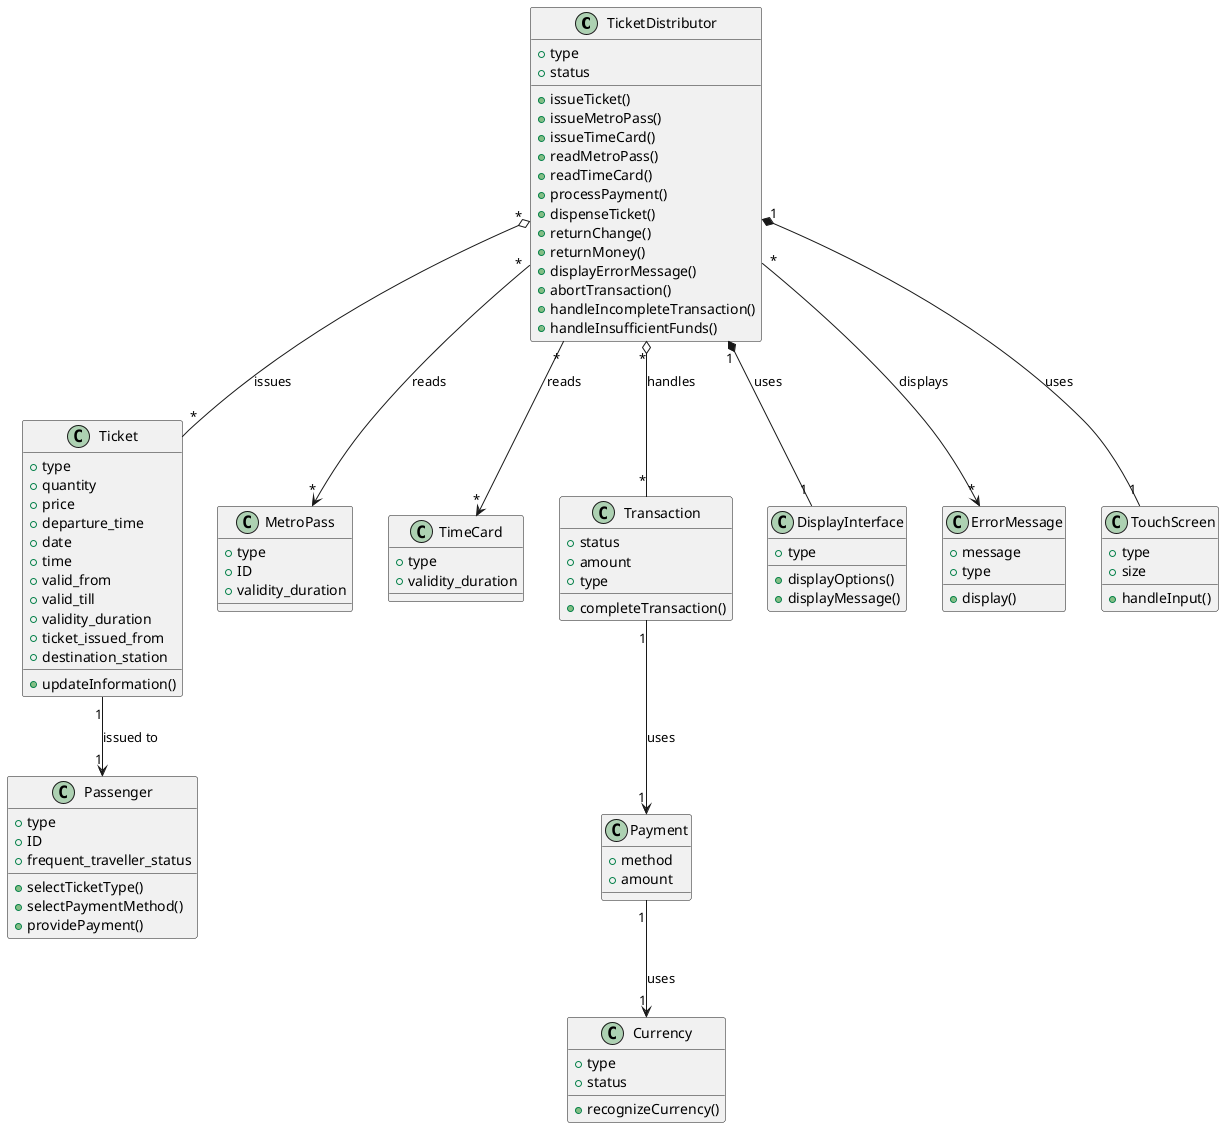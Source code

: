@startuml

class TicketDistributor {
  + type
  + status
  + issueTicket()
  + issueMetroPass()
  + issueTimeCard()
  + readMetroPass()
  + readTimeCard()
  + processPayment()
  + dispenseTicket()
  + returnChange()
  + returnMoney()
  + displayErrorMessage()
  + abortTransaction()
  + handleIncompleteTransaction()
  + handleInsufficientFunds()
}

class Passenger {
  + type
  + ID
  + frequent_traveller_status
  + selectTicketType()
  + selectPaymentMethod()
  + providePayment()
}

class Ticket {
  + type
  + quantity
  + price
  + departure_time
  + date
  + time
  + valid_from
  + valid_till
  + validity_duration
  + ticket_issued_from
  + destination_station
  + updateInformation()
}

class MetroPass {
  + type
  + ID
  + validity_duration
}

class TimeCard {
  + type
  + validity_duration
}

class Payment {
  + method
  + amount
}

class Transaction {
  + status
  + amount
  + type
  + completeTransaction()
}

class DisplayInterface {
  + type
  + displayOptions()
  + displayMessage()
}

class Currency {
  + type
  + status
  + recognizeCurrency()
}

class ErrorMessage {
  + message
  + type
  + display()
}

class TouchScreen {
  + type
  + size
  + handleInput()
}

TicketDistributor "*" o-- "*" Ticket : issues
TicketDistributor "*" --> "*" MetroPass : reads
TicketDistributor "*" --> "*" TimeCard : reads
TicketDistributor "*" o-- "*" Transaction : handles
TicketDistributor "1" *-- "1" DisplayInterface : uses
TicketDistributor "1" *-- "1" TouchScreen : uses
Transaction "1" --> "1" Payment : uses
Ticket "1" --> "1" Passenger : issued to
TicketDistributor "*" --> "*" ErrorMessage : displays
Payment "1" --> "1" Currency : uses

@enduml